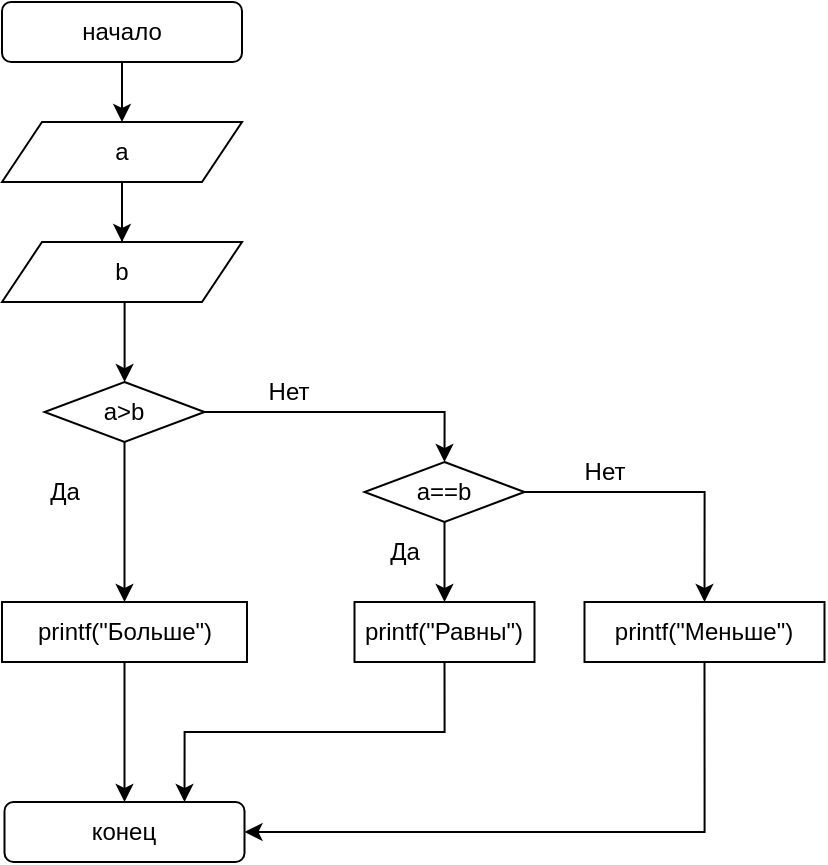 <mxfile version="20.8.20" type="device"><diagram name="Страница 1" id="pdAO0VHnd2bVJWHNbVOQ"><mxGraphModel dx="1434" dy="764" grid="1" gridSize="10" guides="1" tooltips="1" connect="1" arrows="1" fold="1" page="1" pageScale="1" pageWidth="827" pageHeight="1169" math="0" shadow="0"><root><mxCell id="0"/><mxCell id="1" parent="0"/><mxCell id="dcTj8TsH5vC3Ot4j_vP9-45" style="edgeStyle=orthogonalEdgeStyle;rounded=0;orthogonalLoop=1;jettySize=auto;html=1;exitX=0.5;exitY=1;exitDx=0;exitDy=0;entryX=0.5;entryY=0;entryDx=0;entryDy=0;" edge="1" parent="1" source="dcTj8TsH5vC3Ot4j_vP9-2" target="dcTj8TsH5vC3Ot4j_vP9-3"><mxGeometry relative="1" as="geometry"/></mxCell><mxCell id="dcTj8TsH5vC3Ot4j_vP9-2" value="начало" style="rounded=1;whiteSpace=wrap;html=1;" vertex="1" parent="1"><mxGeometry x="340" y="30" width="120" height="30" as="geometry"/></mxCell><mxCell id="dcTj8TsH5vC3Ot4j_vP9-13" value="" style="edgeStyle=orthogonalEdgeStyle;rounded=0;orthogonalLoop=1;jettySize=auto;html=1;" edge="1" parent="1" source="dcTj8TsH5vC3Ot4j_vP9-3" target="dcTj8TsH5vC3Ot4j_vP9-5"><mxGeometry relative="1" as="geometry"/></mxCell><mxCell id="dcTj8TsH5vC3Ot4j_vP9-46" style="edgeStyle=orthogonalEdgeStyle;rounded=0;orthogonalLoop=1;jettySize=auto;html=1;exitX=0.5;exitY=1;exitDx=0;exitDy=0;entryX=0.5;entryY=0;entryDx=0;entryDy=0;" edge="1" parent="1" source="dcTj8TsH5vC3Ot4j_vP9-3" target="dcTj8TsH5vC3Ot4j_vP9-31"><mxGeometry relative="1" as="geometry"/></mxCell><mxCell id="dcTj8TsH5vC3Ot4j_vP9-3" value="a" style="shape=parallelogram;perimeter=parallelogramPerimeter;whiteSpace=wrap;html=1;fixedSize=1;" vertex="1" parent="1"><mxGeometry x="340" y="90" width="120" height="30" as="geometry"/></mxCell><mxCell id="dcTj8TsH5vC3Ot4j_vP9-16" style="edgeStyle=orthogonalEdgeStyle;rounded=0;orthogonalLoop=1;jettySize=auto;html=1;exitX=1;exitY=0.5;exitDx=0;exitDy=0;entryX=0.5;entryY=0;entryDx=0;entryDy=0;" edge="1" parent="1" source="dcTj8TsH5vC3Ot4j_vP9-5" target="dcTj8TsH5vC3Ot4j_vP9-6"><mxGeometry relative="1" as="geometry"><mxPoint x="481.25" y="235" as="targetPoint"/></mxGeometry></mxCell><mxCell id="dcTj8TsH5vC3Ot4j_vP9-5" value="a&amp;gt;b" style="rhombus;whiteSpace=wrap;html=1;" vertex="1" parent="1"><mxGeometry x="361.25" y="220" width="80" height="30" as="geometry"/></mxCell><mxCell id="dcTj8TsH5vC3Ot4j_vP9-29" style="edgeStyle=orthogonalEdgeStyle;rounded=0;orthogonalLoop=1;jettySize=auto;html=1;exitX=1;exitY=0.5;exitDx=0;exitDy=0;entryX=0.5;entryY=0;entryDx=0;entryDy=0;" edge="1" parent="1" source="dcTj8TsH5vC3Ot4j_vP9-6" target="dcTj8TsH5vC3Ot4j_vP9-17"><mxGeometry relative="1" as="geometry"><mxPoint x="641.25" y="275" as="targetPoint"/></mxGeometry></mxCell><mxCell id="dcTj8TsH5vC3Ot4j_vP9-6" value="a==b" style="rhombus;whiteSpace=wrap;html=1;" vertex="1" parent="1"><mxGeometry x="521.25" y="260" width="80" height="30" as="geometry"/></mxCell><mxCell id="dcTj8TsH5vC3Ot4j_vP9-37" style="edgeStyle=orthogonalEdgeStyle;rounded=0;orthogonalLoop=1;jettySize=auto;html=1;exitX=0.5;exitY=1;exitDx=0;exitDy=0;entryX=1;entryY=0.5;entryDx=0;entryDy=0;" edge="1" parent="1" source="dcTj8TsH5vC3Ot4j_vP9-17" target="dcTj8TsH5vC3Ot4j_vP9-34"><mxGeometry relative="1" as="geometry"><mxPoint x="691.25" y="450" as="targetPoint"/></mxGeometry></mxCell><mxCell id="dcTj8TsH5vC3Ot4j_vP9-17" value="printf(&quot;Меньше&quot;)" style="rounded=0;whiteSpace=wrap;html=1;" vertex="1" parent="1"><mxGeometry x="631.25" y="330" width="120" height="30" as="geometry"/></mxCell><mxCell id="dcTj8TsH5vC3Ot4j_vP9-36" style="edgeStyle=orthogonalEdgeStyle;rounded=0;orthogonalLoop=1;jettySize=auto;html=1;exitX=0.5;exitY=1;exitDx=0;exitDy=0;entryX=0.75;entryY=0;entryDx=0;entryDy=0;" edge="1" parent="1" source="dcTj8TsH5vC3Ot4j_vP9-18" target="dcTj8TsH5vC3Ot4j_vP9-34"><mxGeometry relative="1" as="geometry"><mxPoint x="561.25" y="450" as="targetPoint"/></mxGeometry></mxCell><mxCell id="dcTj8TsH5vC3Ot4j_vP9-18" value="printf(&quot;Равны&quot;)" style="rounded=0;whiteSpace=wrap;html=1;" vertex="1" parent="1"><mxGeometry x="516.25" y="330" width="90" height="30" as="geometry"/></mxCell><mxCell id="dcTj8TsH5vC3Ot4j_vP9-19" value="printf(&quot;Больше&quot;)" style="rounded=0;whiteSpace=wrap;html=1;" vertex="1" parent="1"><mxGeometry x="340" y="330" width="122.5" height="30" as="geometry"/></mxCell><mxCell id="dcTj8TsH5vC3Ot4j_vP9-31" value="b" style="shape=parallelogram;perimeter=parallelogramPerimeter;whiteSpace=wrap;html=1;fixedSize=1;" vertex="1" parent="1"><mxGeometry x="340" y="150" width="120" height="30" as="geometry"/></mxCell><mxCell id="dcTj8TsH5vC3Ot4j_vP9-32" value="" style="endArrow=classic;html=1;rounded=0;exitX=0.5;exitY=1;exitDx=0;exitDy=0;entryX=0.5;entryY=0;entryDx=0;entryDy=0;" edge="1" parent="1" source="dcTj8TsH5vC3Ot4j_vP9-5" target="dcTj8TsH5vC3Ot4j_vP9-19"><mxGeometry width="50" height="50" relative="1" as="geometry"><mxPoint x="411.25" y="390" as="sourcePoint"/><mxPoint x="461.25" y="340" as="targetPoint"/></mxGeometry></mxCell><mxCell id="dcTj8TsH5vC3Ot4j_vP9-33" value="" style="endArrow=classic;html=1;rounded=0;exitX=0.5;exitY=1;exitDx=0;exitDy=0;entryX=0.5;entryY=0;entryDx=0;entryDy=0;" edge="1" parent="1" source="dcTj8TsH5vC3Ot4j_vP9-6" target="dcTj8TsH5vC3Ot4j_vP9-18"><mxGeometry width="50" height="50" relative="1" as="geometry"><mxPoint x="411.25" y="380" as="sourcePoint"/><mxPoint x="461.25" y="330" as="targetPoint"/></mxGeometry></mxCell><mxCell id="dcTj8TsH5vC3Ot4j_vP9-34" value="конец" style="rounded=1;whiteSpace=wrap;html=1;" vertex="1" parent="1"><mxGeometry x="341.25" y="430" width="120" height="30" as="geometry"/></mxCell><mxCell id="dcTj8TsH5vC3Ot4j_vP9-35" value="" style="endArrow=classic;html=1;rounded=0;entryX=0.5;entryY=0;entryDx=0;entryDy=0;exitX=0.5;exitY=1;exitDx=0;exitDy=0;" edge="1" parent="1" source="dcTj8TsH5vC3Ot4j_vP9-19" target="dcTj8TsH5vC3Ot4j_vP9-34"><mxGeometry width="50" height="50" relative="1" as="geometry"><mxPoint x="411.25" y="380" as="sourcePoint"/><mxPoint x="461.25" y="330" as="targetPoint"/></mxGeometry></mxCell><mxCell id="dcTj8TsH5vC3Ot4j_vP9-40" value="Да" style="text;html=1;align=center;verticalAlign=middle;resizable=0;points=[];autosize=1;strokeColor=none;fillColor=none;" vertex="1" parent="1"><mxGeometry x="351.25" y="260" width="40" height="30" as="geometry"/></mxCell><mxCell id="dcTj8TsH5vC3Ot4j_vP9-41" value="Нет&lt;br&gt;" style="text;html=1;align=center;verticalAlign=middle;resizable=0;points=[];autosize=1;strokeColor=none;fillColor=none;" vertex="1" parent="1"><mxGeometry x="462.5" y="210" width="40" height="30" as="geometry"/></mxCell><mxCell id="dcTj8TsH5vC3Ot4j_vP9-42" value="Да" style="text;html=1;align=center;verticalAlign=middle;resizable=0;points=[];autosize=1;strokeColor=none;fillColor=none;" vertex="1" parent="1"><mxGeometry x="521.25" y="290" width="40" height="30" as="geometry"/></mxCell><mxCell id="dcTj8TsH5vC3Ot4j_vP9-43" value="Нет&lt;br&gt;" style="text;html=1;align=center;verticalAlign=middle;resizable=0;points=[];autosize=1;strokeColor=none;fillColor=none;" vertex="1" parent="1"><mxGeometry x="621.25" y="250" width="40" height="30" as="geometry"/></mxCell></root></mxGraphModel></diagram></mxfile>
